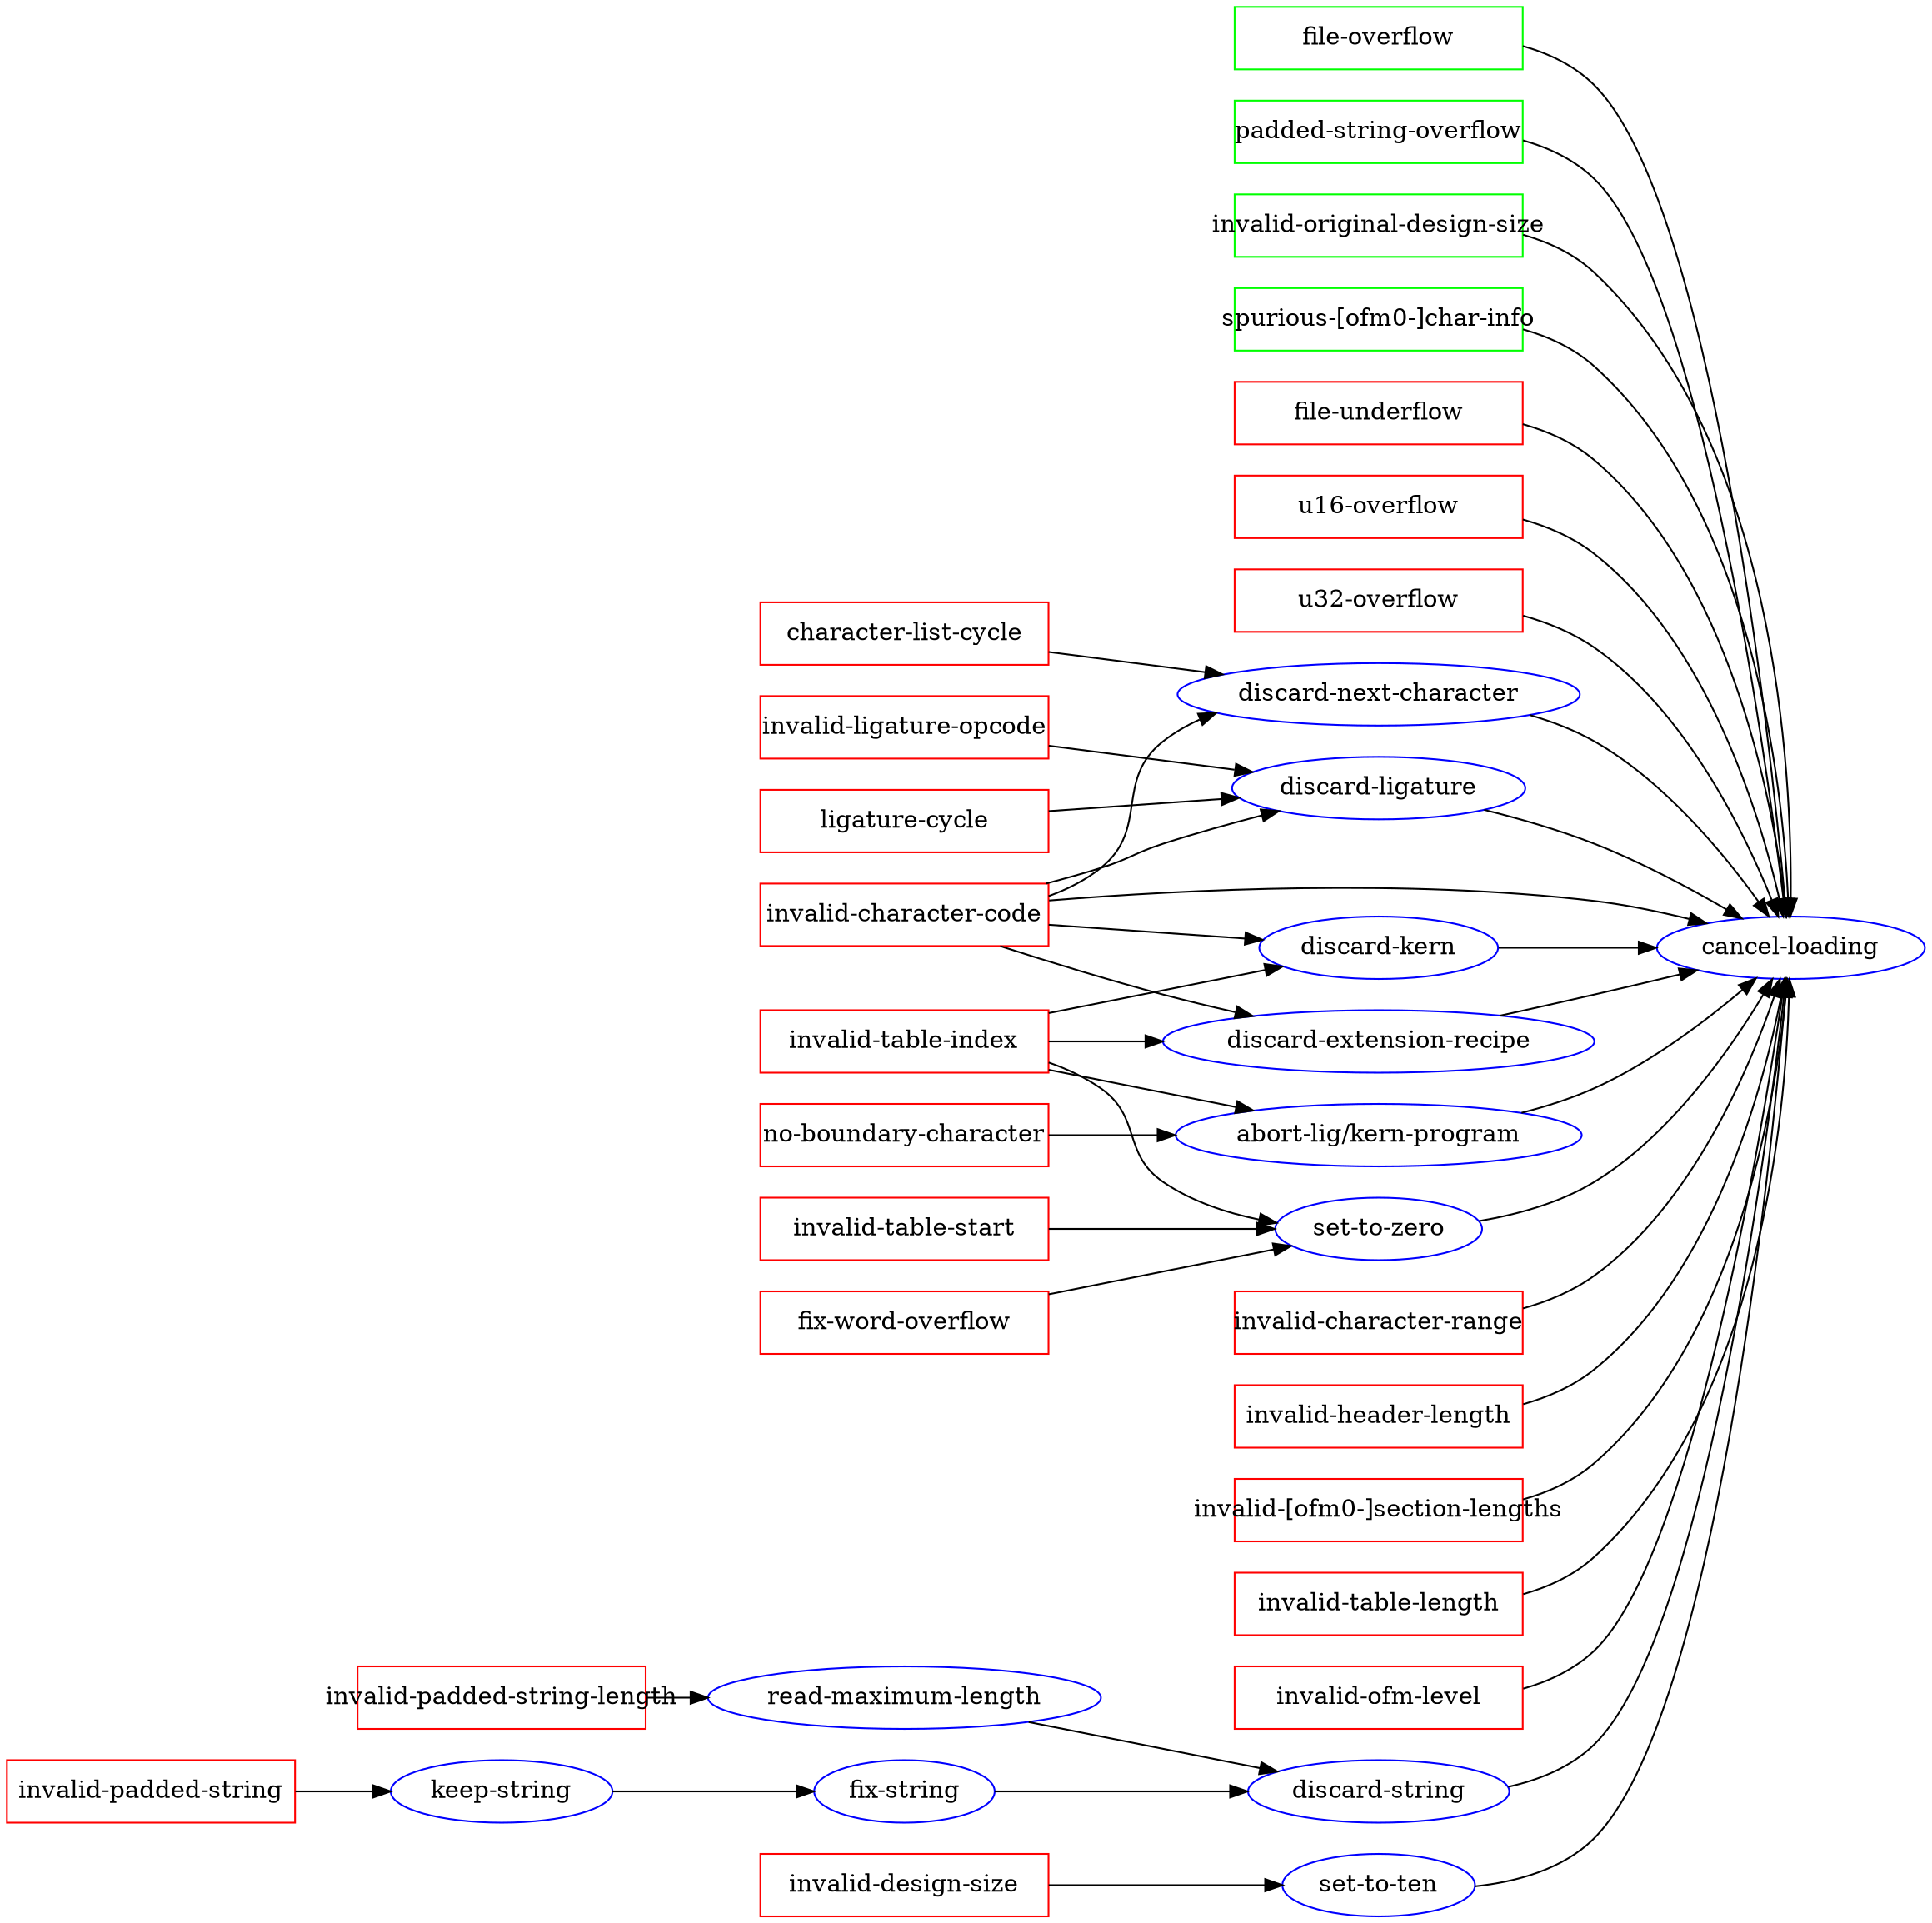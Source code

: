 strict digraph {
  rankdir=LR;
  node [shape=ellipse color=blue]



  "file-overflow", "padded-string-overflow", "invalid-original-design-size",
  "spurious-[ofm0-]char-info"
  [shape=box color=green fixedsize=true width=2.3]

  "character-list-cycle", "file-underflow", "u16-overflow", "u32-overflow",
  "fix-word-overflow", "invalid-padded-string",
  "invalid-character-code", "invalid-character-range", "invalid-design-size",
  "invalid-header-length", "invalid-ligature-opcode",
  "invalid-[ofm0-]section-lengths", "invalid-padded-string-length", "invalid-table-index",
  "invalid-table-length", "invalid-table-start", "ligature-cycle",
  "no-boundary-character",
  "invalid-ofm-level"
  [shape=box color=red fixedsize=true width=2.3]

  "invalid-ofm-level" -> "cancel-loading";
  "file-overflow" -> "cancel-loading";
  "invalid-original-design-size" -> "cancel-loading";
  "file-underflow" -> "cancel-loading";
  "u16-overflow" -> "cancel-loading";
  "u32-overflow" -> "cancel-loading";
  "invalid-header-length" -> "cancel-loading";
  "invalid-[ofm0-]section-lengths" -> "cancel-loading";
  "invalid-table-length" -> "cancel-loading";
  "invalid-character-range" -> "cancel-loading";
  "character-list-cycle" -> "discard-next-character" -> "cancel-loading";
  "fix-word-overflow" -> "set-to-zero" -> "cancel-loading";
  "invalid-padded-string" -> "keep-string" -> "fix-string" -> "discard-string" -> "cancel-loading";
  "invalid-padded-string-length" -> "read-maximum-length" -> "discard-string" -> "cancel-loading";
  "padded-string-overflow" -> "cancel-loading";
  "spurious-[ofm0-]char-info" -> "cancel-loading";
  "invalid-character-code" -> "cancel-loading";
  "invalid-character-code" -> "discard-extension-recipe" -> "cancel-loading";
  "invalid-character-code" -> "discard-kern" -> "cancel-loading";
  "invalid-character-code" -> "discard-ligature" -> "cancel-loading";
  "invalid-character-code" -> "discard-next-character" -> "cancel-loading";
  "no-boundary-character" -> "abort-lig/kern-program" -> "cancel-loading";
  "invalid-design-size" -> "set-to-ten" -> "cancel-loading";
  "invalid-ligature-opcode" -> "discard-ligature" -> "cancel-loading";
  "invalid-table-index" -> "abort-lig/kern-program" -> "cancel-loading";
  "invalid-table-index" -> "discard-extension-recipe" -> "cancel-loading";
  "invalid-table-index" -> "discard-kern" -> "cancel-loading";
  "invalid-table-index" -> "set-to-zero" -> "cancel-loading";
  "invalid-table-start" -> "set-to-zero" -> "cancel-loading";
  "ligature-cycle" -> "discard-ligature" -> "cancel-loading";
}
